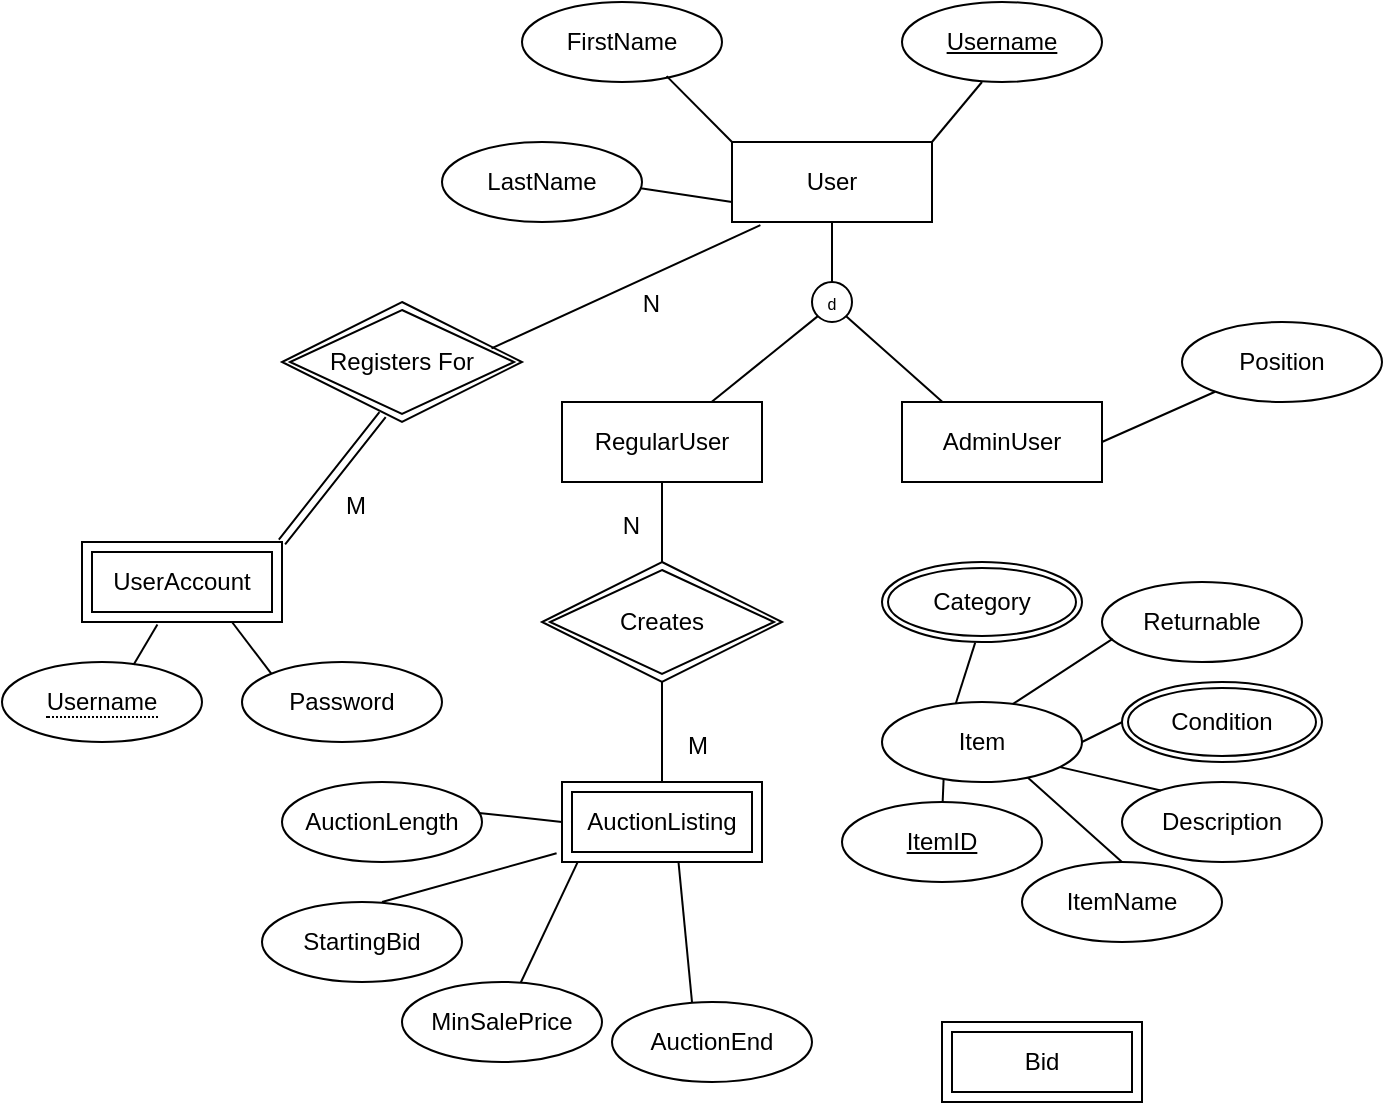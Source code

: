 <mxfile version="23.1.1" type="device">
  <diagram id="R2lEEEUBdFMjLlhIrx00" name="Page-1">
    <mxGraphModel dx="819" dy="446" grid="1" gridSize="10" guides="1" tooltips="1" connect="1" arrows="1" fold="1" page="1" pageScale="1" pageWidth="850" pageHeight="1100" background="none" math="0" shadow="0" extFonts="Permanent Marker^https://fonts.googleapis.com/css?family=Permanent+Marker">
      <root>
        <mxCell id="0" />
        <mxCell id="1" parent="0" />
        <mxCell id="Hxyw7TVed6CMUhGU0ngd-3" value="User" style="whiteSpace=wrap;html=1;align=center;" vertex="1" parent="1">
          <mxGeometry x="375" y="80" width="100" height="40" as="geometry" />
        </mxCell>
        <mxCell id="Hxyw7TVed6CMUhGU0ngd-4" value="AdminUser" style="whiteSpace=wrap;html=1;align=center;" vertex="1" parent="1">
          <mxGeometry x="460" y="210" width="100" height="40" as="geometry" />
        </mxCell>
        <mxCell id="Hxyw7TVed6CMUhGU0ngd-5" value="RegularUser" style="whiteSpace=wrap;html=1;align=center;" vertex="1" parent="1">
          <mxGeometry x="290" y="210" width="100" height="40" as="geometry" />
        </mxCell>
        <mxCell id="Hxyw7TVed6CMUhGU0ngd-7" value="Password" style="ellipse;whiteSpace=wrap;html=1;align=center;" vertex="1" parent="1">
          <mxGeometry x="130" y="340" width="100" height="40" as="geometry" />
        </mxCell>
        <mxCell id="Hxyw7TVed6CMUhGU0ngd-12" value="" style="endArrow=none;html=1;rounded=0;entryX=0.5;entryY=1;entryDx=0;entryDy=0;exitX=0.5;exitY=0;exitDx=0;exitDy=0;" edge="1" parent="1" source="Hxyw7TVed6CMUhGU0ngd-14" target="Hxyw7TVed6CMUhGU0ngd-3">
          <mxGeometry width="50" height="50" relative="1" as="geometry">
            <mxPoint x="425" y="180" as="sourcePoint" />
            <mxPoint x="450" y="340" as="targetPoint" />
          </mxGeometry>
        </mxCell>
        <mxCell id="Hxyw7TVed6CMUhGU0ngd-14" value="&lt;font style=&quot;font-size: 8px;&quot;&gt;d&lt;/font&gt;" style="ellipse;whiteSpace=wrap;html=1;aspect=fixed;align=center;" vertex="1" parent="1">
          <mxGeometry x="415" y="150" width="20" height="20" as="geometry" />
        </mxCell>
        <mxCell id="Hxyw7TVed6CMUhGU0ngd-15" value="" style="endArrow=none;html=1;rounded=0;entryX=0;entryY=1;entryDx=0;entryDy=0;" edge="1" parent="1" source="Hxyw7TVed6CMUhGU0ngd-5" target="Hxyw7TVed6CMUhGU0ngd-14">
          <mxGeometry width="50" height="50" relative="1" as="geometry">
            <mxPoint x="365" y="250" as="sourcePoint" />
            <mxPoint x="415" y="200" as="targetPoint" />
          </mxGeometry>
        </mxCell>
        <mxCell id="Hxyw7TVed6CMUhGU0ngd-16" value="" style="endArrow=none;html=1;rounded=0;exitX=0.204;exitY=0.002;exitDx=0;exitDy=0;exitPerimeter=0;entryX=1;entryY=1;entryDx=0;entryDy=0;" edge="1" parent="1" source="Hxyw7TVed6CMUhGU0ngd-4" target="Hxyw7TVed6CMUhGU0ngd-14">
          <mxGeometry width="50" height="50" relative="1" as="geometry">
            <mxPoint x="460" y="250" as="sourcePoint" />
            <mxPoint x="435" y="200" as="targetPoint" />
          </mxGeometry>
        </mxCell>
        <mxCell id="Hxyw7TVed6CMUhGU0ngd-17" value="" style="endArrow=none;html=1;rounded=0;entryX=0;entryY=0;entryDx=0;entryDy=0;exitX=0.75;exitY=1;exitDx=0;exitDy=0;" edge="1" parent="1" source="Hxyw7TVed6CMUhGU0ngd-28" target="Hxyw7TVed6CMUhGU0ngd-7">
          <mxGeometry width="50" height="50" relative="1" as="geometry">
            <mxPoint x="480" y="110" as="sourcePoint" />
            <mxPoint x="510" y="90" as="targetPoint" />
          </mxGeometry>
        </mxCell>
        <mxCell id="Hxyw7TVed6CMUhGU0ngd-18" value="" style="endArrow=none;html=1;rounded=0;exitX=1;exitY=0;exitDx=0;exitDy=0;" edge="1" parent="1" source="Hxyw7TVed6CMUhGU0ngd-3">
          <mxGeometry width="50" height="50" relative="1" as="geometry">
            <mxPoint x="450" y="100" as="sourcePoint" />
            <mxPoint x="500" y="50" as="targetPoint" />
          </mxGeometry>
        </mxCell>
        <mxCell id="Hxyw7TVed6CMUhGU0ngd-20" value="Username" style="ellipse;whiteSpace=wrap;html=1;align=center;fontStyle=4;" vertex="1" parent="1">
          <mxGeometry x="460" y="10" width="100" height="40" as="geometry" />
        </mxCell>
        <mxCell id="Hxyw7TVed6CMUhGU0ngd-21" value="FirstName" style="ellipse;whiteSpace=wrap;html=1;align=center;" vertex="1" parent="1">
          <mxGeometry x="270" y="10" width="100" height="40" as="geometry" />
        </mxCell>
        <mxCell id="Hxyw7TVed6CMUhGU0ngd-22" value="LastName" style="ellipse;whiteSpace=wrap;html=1;align=center;" vertex="1" parent="1">
          <mxGeometry x="230" y="80" width="100" height="40" as="geometry" />
        </mxCell>
        <mxCell id="Hxyw7TVed6CMUhGU0ngd-23" value="" style="endArrow=none;html=1;rounded=0;exitX=0.993;exitY=0.579;exitDx=0;exitDy=0;exitPerimeter=0;" edge="1" parent="1" source="Hxyw7TVed6CMUhGU0ngd-22">
          <mxGeometry width="50" height="50" relative="1" as="geometry">
            <mxPoint x="285" y="160" as="sourcePoint" />
            <mxPoint x="375" y="110" as="targetPoint" />
          </mxGeometry>
        </mxCell>
        <mxCell id="Hxyw7TVed6CMUhGU0ngd-24" value="" style="endArrow=none;html=1;rounded=0;exitX=0.723;exitY=0.927;exitDx=0;exitDy=0;exitPerimeter=0;entryX=0;entryY=0;entryDx=0;entryDy=0;" edge="1" parent="1" source="Hxyw7TVed6CMUhGU0ngd-21" target="Hxyw7TVed6CMUhGU0ngd-3">
          <mxGeometry width="50" height="50" relative="1" as="geometry">
            <mxPoint x="340" y="50" as="sourcePoint" />
            <mxPoint x="400" y="80" as="targetPoint" />
          </mxGeometry>
        </mxCell>
        <mxCell id="Hxyw7TVed6CMUhGU0ngd-26" value="Position" style="ellipse;whiteSpace=wrap;html=1;align=center;" vertex="1" parent="1">
          <mxGeometry x="600" y="170" width="100" height="40" as="geometry" />
        </mxCell>
        <mxCell id="Hxyw7TVed6CMUhGU0ngd-27" value="" style="endArrow=none;html=1;rounded=0;exitX=1;exitY=0.5;exitDx=0;exitDy=0;" edge="1" parent="1" source="Hxyw7TVed6CMUhGU0ngd-4" target="Hxyw7TVed6CMUhGU0ngd-26">
          <mxGeometry width="50" height="50" relative="1" as="geometry">
            <mxPoint x="390" y="260" as="sourcePoint" />
            <mxPoint x="440" y="210" as="targetPoint" />
          </mxGeometry>
        </mxCell>
        <mxCell id="Hxyw7TVed6CMUhGU0ngd-28" value="UserAccount" style="shape=ext;margin=3;double=1;whiteSpace=wrap;html=1;align=center;" vertex="1" parent="1">
          <mxGeometry x="50" y="280" width="100" height="40" as="geometry" />
        </mxCell>
        <mxCell id="Hxyw7TVed6CMUhGU0ngd-29" value="Registers For" style="shape=rhombus;double=1;perimeter=rhombusPerimeter;whiteSpace=wrap;html=1;align=center;" vertex="1" parent="1">
          <mxGeometry x="150" y="160" width="120" height="60" as="geometry" />
        </mxCell>
        <mxCell id="Hxyw7TVed6CMUhGU0ngd-39" value="" style="shape=link;html=1;rounded=0;entryX=0.419;entryY=0.939;entryDx=0;entryDy=0;entryPerimeter=0;exitX=1;exitY=0;exitDx=0;exitDy=0;" edge="1" parent="1" source="Hxyw7TVed6CMUhGU0ngd-28" target="Hxyw7TVed6CMUhGU0ngd-29">
          <mxGeometry relative="1" as="geometry">
            <mxPoint x="170" y="250" as="sourcePoint" />
            <mxPoint x="330" y="250" as="targetPoint" />
          </mxGeometry>
        </mxCell>
        <mxCell id="Hxyw7TVed6CMUhGU0ngd-40" value="M" style="resizable=0;html=1;whiteSpace=wrap;align=left;verticalAlign=bottom;" connectable="0" vertex="1" parent="Hxyw7TVed6CMUhGU0ngd-39">
          <mxGeometry x="-1" relative="1" as="geometry">
            <mxPoint x="30" y="-10" as="offset" />
          </mxGeometry>
        </mxCell>
        <mxCell id="Hxyw7TVed6CMUhGU0ngd-42" value="" style="endArrow=none;html=1;rounded=0;entryX=0.142;entryY=1.04;entryDx=0;entryDy=0;entryPerimeter=0;exitX=0.873;exitY=0.387;exitDx=0;exitDy=0;exitPerimeter=0;" edge="1" parent="1" source="Hxyw7TVed6CMUhGU0ngd-29" target="Hxyw7TVed6CMUhGU0ngd-3">
          <mxGeometry relative="1" as="geometry">
            <mxPoint x="230" y="200" as="sourcePoint" />
            <mxPoint x="390" y="200" as="targetPoint" />
          </mxGeometry>
        </mxCell>
        <mxCell id="Hxyw7TVed6CMUhGU0ngd-43" value="N" style="resizable=0;html=1;whiteSpace=wrap;align=right;verticalAlign=bottom;" connectable="0" vertex="1" parent="Hxyw7TVed6CMUhGU0ngd-42">
          <mxGeometry x="1" relative="1" as="geometry">
            <mxPoint x="-49" y="48" as="offset" />
          </mxGeometry>
        </mxCell>
        <mxCell id="Hxyw7TVed6CMUhGU0ngd-44" value="&lt;span style=&quot;border-bottom: 1px dotted&quot;&gt;Username&lt;/span&gt;" style="ellipse;whiteSpace=wrap;html=1;align=center;" vertex="1" parent="1">
          <mxGeometry x="10" y="340" width="100" height="40" as="geometry" />
        </mxCell>
        <mxCell id="Hxyw7TVed6CMUhGU0ngd-45" value="" style="endArrow=none;html=1;rounded=0;entryX=0.658;entryY=0.033;entryDx=0;entryDy=0;entryPerimeter=0;exitX=0.377;exitY=1.031;exitDx=0;exitDy=0;exitPerimeter=0;" edge="1" parent="1" source="Hxyw7TVed6CMUhGU0ngd-28" target="Hxyw7TVed6CMUhGU0ngd-44">
          <mxGeometry width="50" height="50" relative="1" as="geometry">
            <mxPoint x="300" y="310" as="sourcePoint" />
            <mxPoint x="350" y="260" as="targetPoint" />
          </mxGeometry>
        </mxCell>
        <mxCell id="Hxyw7TVed6CMUhGU0ngd-48" value="" style="endArrow=none;html=1;rounded=0;exitX=0.5;exitY=1;exitDx=0;exitDy=0;entryX=0.5;entryY=0;entryDx=0;entryDy=0;" edge="1" parent="1" source="Hxyw7TVed6CMUhGU0ngd-5">
          <mxGeometry relative="1" as="geometry">
            <mxPoint x="310" y="320" as="sourcePoint" />
            <mxPoint x="340" y="290" as="targetPoint" />
          </mxGeometry>
        </mxCell>
        <mxCell id="Hxyw7TVed6CMUhGU0ngd-49" value="N" style="resizable=0;html=1;whiteSpace=wrap;align=right;verticalAlign=bottom;" connectable="0" vertex="1" parent="Hxyw7TVed6CMUhGU0ngd-48">
          <mxGeometry x="1" relative="1" as="geometry">
            <mxPoint x="-10" y="-10" as="offset" />
          </mxGeometry>
        </mxCell>
        <mxCell id="Hxyw7TVed6CMUhGU0ngd-51" value="" style="endArrow=none;html=1;rounded=0;entryX=0.5;entryY=1;entryDx=0;entryDy=0;exitX=0.5;exitY=0;exitDx=0;exitDy=0;" edge="1" parent="1">
          <mxGeometry relative="1" as="geometry">
            <mxPoint x="340" y="400" as="sourcePoint" />
            <mxPoint x="340" y="350" as="targetPoint" />
          </mxGeometry>
        </mxCell>
        <mxCell id="Hxyw7TVed6CMUhGU0ngd-52" value="M" style="resizable=0;html=1;whiteSpace=wrap;align=left;verticalAlign=bottom;" connectable="0" vertex="1" parent="Hxyw7TVed6CMUhGU0ngd-51">
          <mxGeometry x="-1" relative="1" as="geometry">
            <mxPoint x="11" y="-10" as="offset" />
          </mxGeometry>
        </mxCell>
        <mxCell id="Hxyw7TVed6CMUhGU0ngd-54" value="ItemID" style="ellipse;whiteSpace=wrap;html=1;align=center;fontStyle=4;" vertex="1" parent="1">
          <mxGeometry x="430" y="410" width="100" height="40" as="geometry" />
        </mxCell>
        <mxCell id="Hxyw7TVed6CMUhGU0ngd-55" value="" style="endArrow=none;html=1;rounded=0;entryX=0.308;entryY=0.963;entryDx=0;entryDy=0;entryPerimeter=0;" edge="1" parent="1" source="Hxyw7TVed6CMUhGU0ngd-54" target="Hxyw7TVed6CMUhGU0ngd-80">
          <mxGeometry width="50" height="50" relative="1" as="geometry">
            <mxPoint x="340" y="500" as="sourcePoint" />
            <mxPoint x="390" y="450" as="targetPoint" />
          </mxGeometry>
        </mxCell>
        <mxCell id="Hxyw7TVed6CMUhGU0ngd-57" value="ItemName" style="ellipse;whiteSpace=wrap;html=1;align=center;" vertex="1" parent="1">
          <mxGeometry x="520" y="440" width="100" height="40" as="geometry" />
        </mxCell>
        <mxCell id="Hxyw7TVed6CMUhGU0ngd-58" value="Description" style="ellipse;whiteSpace=wrap;html=1;align=center;" vertex="1" parent="1">
          <mxGeometry x="570" y="400" width="100" height="40" as="geometry" />
        </mxCell>
        <mxCell id="Hxyw7TVed6CMUhGU0ngd-61" value="Returnable" style="ellipse;whiteSpace=wrap;html=1;align=center;" vertex="1" parent="1">
          <mxGeometry x="560" y="300" width="100" height="40" as="geometry" />
        </mxCell>
        <mxCell id="Hxyw7TVed6CMUhGU0ngd-62" value="" style="endArrow=none;html=1;rounded=0;entryX=0.466;entryY=1.008;entryDx=0;entryDy=0;exitX=0.369;exitY=0.018;exitDx=0;exitDy=0;exitPerimeter=0;entryPerimeter=0;" edge="1" parent="1" source="Hxyw7TVed6CMUhGU0ngd-80" target="Hxyw7TVed6CMUhGU0ngd-79">
          <mxGeometry width="50" height="50" relative="1" as="geometry">
            <mxPoint x="258.7" y="426.52" as="sourcePoint" />
            <mxPoint x="390" y="400" as="targetPoint" />
          </mxGeometry>
        </mxCell>
        <mxCell id="Hxyw7TVed6CMUhGU0ngd-63" value="" style="endArrow=none;html=1;rounded=0;exitX=0.5;exitY=0;exitDx=0;exitDy=0;entryX=0.727;entryY=0.942;entryDx=0;entryDy=0;entryPerimeter=0;" edge="1" parent="1" source="Hxyw7TVed6CMUhGU0ngd-57" target="Hxyw7TVed6CMUhGU0ngd-80">
          <mxGeometry width="50" height="50" relative="1" as="geometry">
            <mxPoint x="340" y="470" as="sourcePoint" />
            <mxPoint x="390" y="420" as="targetPoint" />
          </mxGeometry>
        </mxCell>
        <mxCell id="Hxyw7TVed6CMUhGU0ngd-64" value="" style="endArrow=none;html=1;rounded=0;exitX=0.194;exitY=0.106;exitDx=0;exitDy=0;exitPerimeter=0;entryX=0.88;entryY=0.808;entryDx=0;entryDy=0;entryPerimeter=0;" edge="1" parent="1" source="Hxyw7TVed6CMUhGU0ngd-58" target="Hxyw7TVed6CMUhGU0ngd-80">
          <mxGeometry width="50" height="50" relative="1" as="geometry">
            <mxPoint x="330" y="480" as="sourcePoint" />
            <mxPoint x="380" y="430" as="targetPoint" />
          </mxGeometry>
        </mxCell>
        <mxCell id="Hxyw7TVed6CMUhGU0ngd-66" value="" style="endArrow=none;html=1;rounded=0;exitX=0.653;exitY=0.027;exitDx=0;exitDy=0;exitPerimeter=0;entryX=0.053;entryY=0.712;entryDx=0;entryDy=0;entryPerimeter=0;" edge="1" parent="1" source="Hxyw7TVed6CMUhGU0ngd-80" target="Hxyw7TVed6CMUhGU0ngd-61">
          <mxGeometry width="50" height="50" relative="1" as="geometry">
            <mxPoint x="400" y="460" as="sourcePoint" />
            <mxPoint x="450" y="410" as="targetPoint" />
          </mxGeometry>
        </mxCell>
        <mxCell id="Hxyw7TVed6CMUhGU0ngd-68" value="StartingBid" style="ellipse;whiteSpace=wrap;html=1;align=center;" vertex="1" parent="1">
          <mxGeometry x="140" y="460" width="100" height="40" as="geometry" />
        </mxCell>
        <mxCell id="Hxyw7TVed6CMUhGU0ngd-69" value="MinSalePrice" style="ellipse;whiteSpace=wrap;html=1;align=center;" vertex="1" parent="1">
          <mxGeometry x="210" y="500" width="100" height="40" as="geometry" />
        </mxCell>
        <mxCell id="Hxyw7TVed6CMUhGU0ngd-70" value="AuctionLength" style="ellipse;whiteSpace=wrap;html=1;align=center;" vertex="1" parent="1">
          <mxGeometry x="150" y="400" width="100" height="40" as="geometry" />
        </mxCell>
        <mxCell id="Hxyw7TVed6CMUhGU0ngd-71" value="AuctionEnd" style="ellipse;whiteSpace=wrap;html=1;align=center;" vertex="1" parent="1">
          <mxGeometry x="315" y="510" width="100" height="40" as="geometry" />
        </mxCell>
        <mxCell id="Hxyw7TVed6CMUhGU0ngd-72" value="" style="endArrow=none;html=1;rounded=0;exitX=0.985;exitY=0.387;exitDx=0;exitDy=0;exitPerimeter=0;entryX=0;entryY=0.5;entryDx=0;entryDy=0;" edge="1" parent="1" source="Hxyw7TVed6CMUhGU0ngd-70">
          <mxGeometry width="50" height="50" relative="1" as="geometry">
            <mxPoint x="430" y="580" as="sourcePoint" />
            <mxPoint x="290" y="420" as="targetPoint" />
          </mxGeometry>
        </mxCell>
        <mxCell id="Hxyw7TVed6CMUhGU0ngd-73" value="" style="endArrow=none;html=1;rounded=0;exitX=0.6;exitY=0;exitDx=0;exitDy=0;exitPerimeter=0;entryX=-0.027;entryY=0.89;entryDx=0;entryDy=0;entryPerimeter=0;" edge="1" parent="1" source="Hxyw7TVed6CMUhGU0ngd-68">
          <mxGeometry width="50" height="50" relative="1" as="geometry">
            <mxPoint x="430" y="580" as="sourcePoint" />
            <mxPoint x="287.3" y="435.6" as="targetPoint" />
          </mxGeometry>
        </mxCell>
        <mxCell id="Hxyw7TVed6CMUhGU0ngd-74" value="" style="endArrow=none;html=1;rounded=0;entryX=0.08;entryY=0.993;entryDx=0;entryDy=0;entryPerimeter=0;" edge="1" parent="1" source="Hxyw7TVed6CMUhGU0ngd-69">
          <mxGeometry width="50" height="50" relative="1" as="geometry">
            <mxPoint x="460" y="660" as="sourcePoint" />
            <mxPoint x="298.0" y="439.72" as="targetPoint" />
          </mxGeometry>
        </mxCell>
        <mxCell id="Hxyw7TVed6CMUhGU0ngd-76" value="" style="endArrow=none;html=1;rounded=0;entryX=0.4;entryY=0;entryDx=0;entryDy=0;exitX=0.582;exitY=0.99;exitDx=0;exitDy=0;exitPerimeter=0;entryPerimeter=0;" edge="1" parent="1" target="Hxyw7TVed6CMUhGU0ngd-71">
          <mxGeometry width="50" height="50" relative="1" as="geometry">
            <mxPoint x="348.2" y="439.6" as="sourcePoint" />
            <mxPoint x="550" y="610" as="targetPoint" />
          </mxGeometry>
        </mxCell>
        <mxCell id="Hxyw7TVed6CMUhGU0ngd-78" value="Condition" style="ellipse;shape=doubleEllipse;margin=3;whiteSpace=wrap;html=1;align=center;" vertex="1" parent="1">
          <mxGeometry x="570" y="350" width="100" height="40" as="geometry" />
        </mxCell>
        <mxCell id="Hxyw7TVed6CMUhGU0ngd-79" value="Category" style="ellipse;shape=doubleEllipse;margin=3;whiteSpace=wrap;html=1;align=center;" vertex="1" parent="1">
          <mxGeometry x="450" y="290" width="100" height="40" as="geometry" />
        </mxCell>
        <mxCell id="Hxyw7TVed6CMUhGU0ngd-80" value="Item" style="ellipse;whiteSpace=wrap;html=1;align=center;" vertex="1" parent="1">
          <mxGeometry x="450" y="360" width="100" height="40" as="geometry" />
        </mxCell>
        <mxCell id="Hxyw7TVed6CMUhGU0ngd-82" value="" style="endArrow=none;html=1;rounded=0;entryX=0.002;entryY=0.5;entryDx=0;entryDy=0;entryPerimeter=0;exitX=1;exitY=0.5;exitDx=0;exitDy=0;" edge="1" parent="1" source="Hxyw7TVed6CMUhGU0ngd-80" target="Hxyw7TVed6CMUhGU0ngd-78">
          <mxGeometry width="50" height="50" relative="1" as="geometry">
            <mxPoint x="525" y="430" as="sourcePoint" />
            <mxPoint x="575" y="380" as="targetPoint" />
          </mxGeometry>
        </mxCell>
        <mxCell id="Hxyw7TVed6CMUhGU0ngd-83" value="AuctionListing" style="shape=ext;margin=3;double=1;whiteSpace=wrap;html=1;align=center;" vertex="1" parent="1">
          <mxGeometry x="290" y="400" width="100" height="40" as="geometry" />
        </mxCell>
        <mxCell id="Hxyw7TVed6CMUhGU0ngd-84" value="Creates" style="shape=rhombus;double=1;perimeter=rhombusPerimeter;whiteSpace=wrap;html=1;align=center;" vertex="1" parent="1">
          <mxGeometry x="280" y="290" width="120" height="60" as="geometry" />
        </mxCell>
        <mxCell id="Hxyw7TVed6CMUhGU0ngd-85" value="Bid" style="shape=ext;margin=3;double=1;whiteSpace=wrap;html=1;align=center;" vertex="1" parent="1">
          <mxGeometry x="480" y="520" width="100" height="40" as="geometry" />
        </mxCell>
      </root>
    </mxGraphModel>
  </diagram>
</mxfile>
